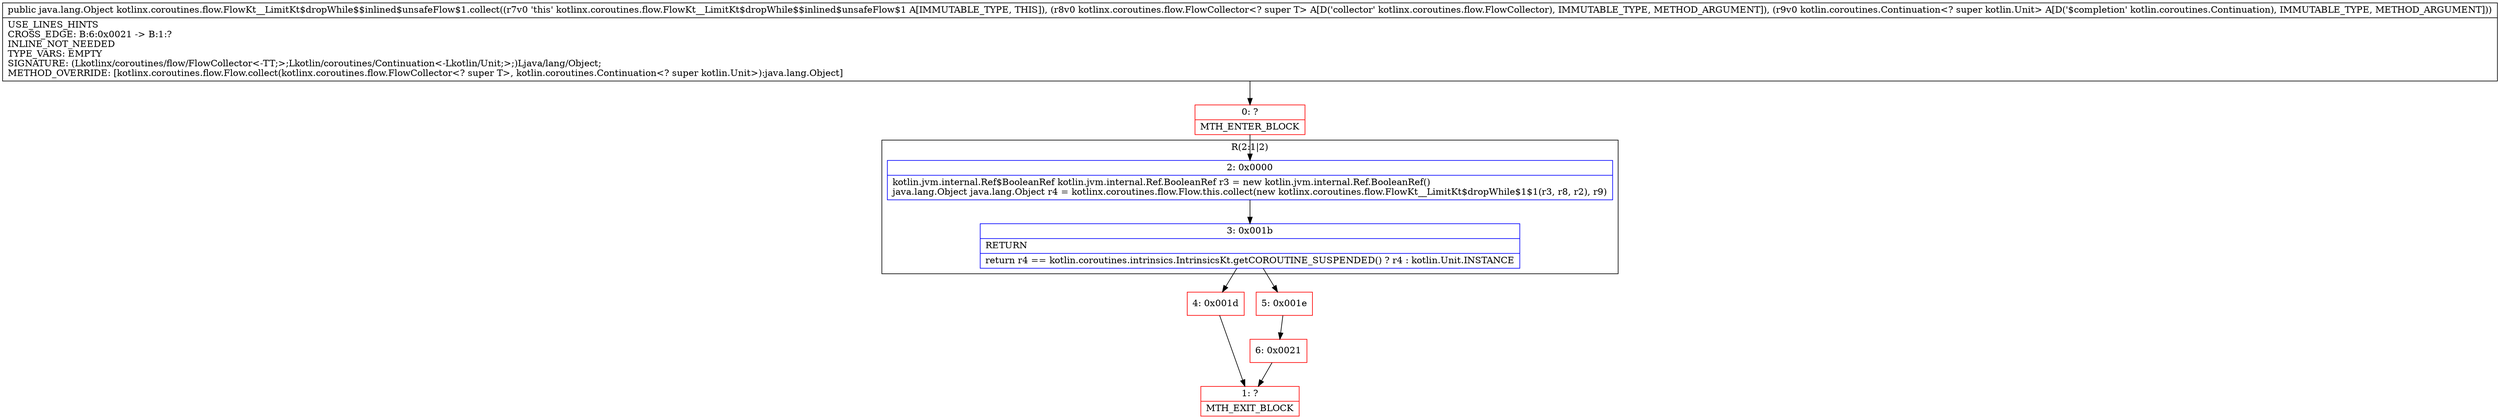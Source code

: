digraph "CFG forkotlinx.coroutines.flow.FlowKt__LimitKt$dropWhile$$inlined$unsafeFlow$1.collect(Lkotlinx\/coroutines\/flow\/FlowCollector;Lkotlin\/coroutines\/Continuation;)Ljava\/lang\/Object;" {
subgraph cluster_Region_1075094132 {
label = "R(2:1|2)";
node [shape=record,color=blue];
Node_2 [shape=record,label="{2\:\ 0x0000|kotlin.jvm.internal.Ref$BooleanRef kotlin.jvm.internal.Ref.BooleanRef r3 = new kotlin.jvm.internal.Ref.BooleanRef()\ljava.lang.Object java.lang.Object r4 = kotlinx.coroutines.flow.Flow.this.collect(new kotlinx.coroutines.flow.FlowKt__LimitKt$dropWhile$1$1(r3, r8, r2), r9)\l}"];
Node_3 [shape=record,label="{3\:\ 0x001b|RETURN\l|return r4 == kotlin.coroutines.intrinsics.IntrinsicsKt.getCOROUTINE_SUSPENDED() ? r4 : kotlin.Unit.INSTANCE\l}"];
}
Node_0 [shape=record,color=red,label="{0\:\ ?|MTH_ENTER_BLOCK\l}"];
Node_4 [shape=record,color=red,label="{4\:\ 0x001d}"];
Node_1 [shape=record,color=red,label="{1\:\ ?|MTH_EXIT_BLOCK\l}"];
Node_5 [shape=record,color=red,label="{5\:\ 0x001e}"];
Node_6 [shape=record,color=red,label="{6\:\ 0x0021}"];
MethodNode[shape=record,label="{public java.lang.Object kotlinx.coroutines.flow.FlowKt__LimitKt$dropWhile$$inlined$unsafeFlow$1.collect((r7v0 'this' kotlinx.coroutines.flow.FlowKt__LimitKt$dropWhile$$inlined$unsafeFlow$1 A[IMMUTABLE_TYPE, THIS]), (r8v0 kotlinx.coroutines.flow.FlowCollector\<? super T\> A[D('collector' kotlinx.coroutines.flow.FlowCollector), IMMUTABLE_TYPE, METHOD_ARGUMENT]), (r9v0 kotlin.coroutines.Continuation\<? super kotlin.Unit\> A[D('$completion' kotlin.coroutines.Continuation), IMMUTABLE_TYPE, METHOD_ARGUMENT]))  | USE_LINES_HINTS\lCROSS_EDGE: B:6:0x0021 \-\> B:1:?\lINLINE_NOT_NEEDED\lTYPE_VARS: EMPTY\lSIGNATURE: (Lkotlinx\/coroutines\/flow\/FlowCollector\<\-TT;\>;Lkotlin\/coroutines\/Continuation\<\-Lkotlin\/Unit;\>;)Ljava\/lang\/Object;\lMETHOD_OVERRIDE: [kotlinx.coroutines.flow.Flow.collect(kotlinx.coroutines.flow.FlowCollector\<? super T\>, kotlin.coroutines.Continuation\<? super kotlin.Unit\>):java.lang.Object]\l}"];
MethodNode -> Node_0;Node_2 -> Node_3;
Node_3 -> Node_4;
Node_3 -> Node_5;
Node_0 -> Node_2;
Node_4 -> Node_1;
Node_5 -> Node_6;
Node_6 -> Node_1;
}

